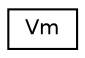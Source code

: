 digraph "Graphical Class Hierarchy"
{
  edge [fontname="Helvetica",fontsize="10",labelfontname="Helvetica",labelfontsize="10"];
  node [fontname="Helvetica",fontsize="10",shape=record];
  rankdir="LR";
  Node0 [label="Vm",height=0.2,width=0.4,color="black", fillcolor="white", style="filled",URL="$class_vm.html",tooltip="虚拟机类 "];
}
